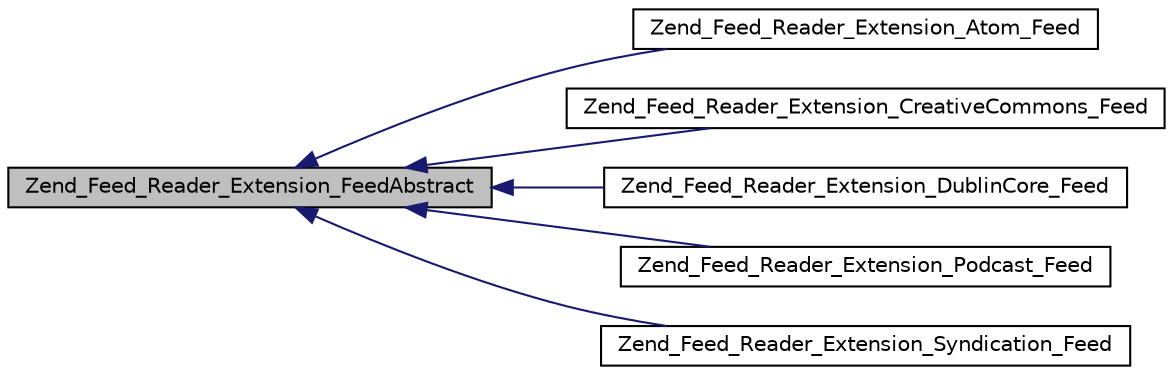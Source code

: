digraph G
{
  edge [fontname="Helvetica",fontsize="10",labelfontname="Helvetica",labelfontsize="10"];
  node [fontname="Helvetica",fontsize="10",shape=record];
  rankdir="LR";
  Node1 [label="Zend_Feed_Reader_Extension_FeedAbstract",height=0.2,width=0.4,color="black", fillcolor="grey75", style="filled" fontcolor="black"];
  Node1 -> Node2 [dir="back",color="midnightblue",fontsize="10",style="solid",fontname="Helvetica"];
  Node2 [label="Zend_Feed_Reader_Extension_Atom_Feed",height=0.2,width=0.4,color="black", fillcolor="white", style="filled",URL="$class_zend___feed___reader___extension___atom___feed.html"];
  Node1 -> Node3 [dir="back",color="midnightblue",fontsize="10",style="solid",fontname="Helvetica"];
  Node3 [label="Zend_Feed_Reader_Extension_CreativeCommons_Feed",height=0.2,width=0.4,color="black", fillcolor="white", style="filled",URL="$class_zend___feed___reader___extension___creative_commons___feed.html"];
  Node1 -> Node4 [dir="back",color="midnightblue",fontsize="10",style="solid",fontname="Helvetica"];
  Node4 [label="Zend_Feed_Reader_Extension_DublinCore_Feed",height=0.2,width=0.4,color="black", fillcolor="white", style="filled",URL="$class_zend___feed___reader___extension___dublin_core___feed.html"];
  Node1 -> Node5 [dir="back",color="midnightblue",fontsize="10",style="solid",fontname="Helvetica"];
  Node5 [label="Zend_Feed_Reader_Extension_Podcast_Feed",height=0.2,width=0.4,color="black", fillcolor="white", style="filled",URL="$class_zend___feed___reader___extension___podcast___feed.html"];
  Node1 -> Node6 [dir="back",color="midnightblue",fontsize="10",style="solid",fontname="Helvetica"];
  Node6 [label="Zend_Feed_Reader_Extension_Syndication_Feed",height=0.2,width=0.4,color="black", fillcolor="white", style="filled",URL="$class_zend___feed___reader___extension___syndication___feed.html"];
}
